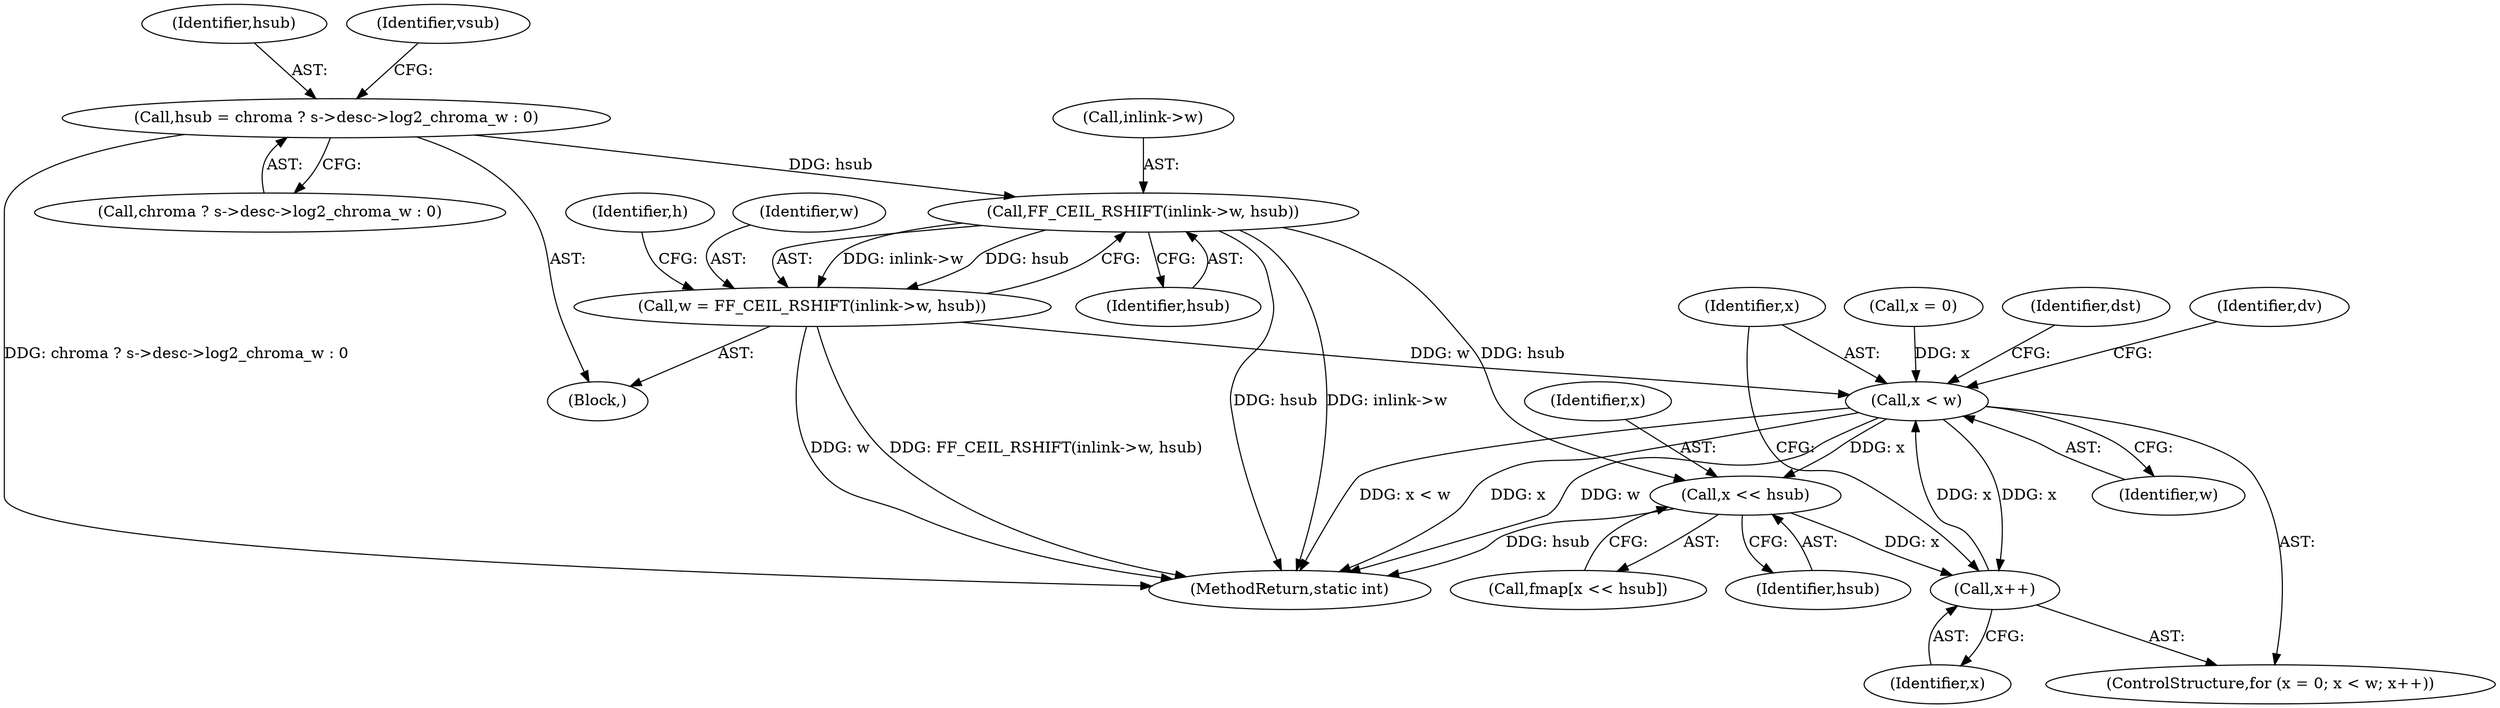 digraph "0_FFmpeg_e43a0a232dbf6d3c161823c2e07c52e76227a1bc_10@pointer" {
"1000407" [label="(Call,FF_CEIL_RSHIFT(inlink->w, hsub))"];
"1000383" [label="(Call,hsub = chroma ? s->desc->log2_chroma_w : 0)"];
"1000405" [label="(Call,w = FF_CEIL_RSHIFT(inlink->w, hsub))"];
"1000442" [label="(Call,x < w)"];
"1000445" [label="(Call,x++)"];
"1000464" [label="(Call,x << hsub)"];
"1000442" [label="(Call,x < w)"];
"1000445" [label="(Call,x++)"];
"1000411" [label="(Identifier,hsub)"];
"1000383" [label="(Call,hsub = chroma ? s->desc->log2_chroma_w : 0)"];
"1000505" [label="(MethodReturn,static int)"];
"1000443" [label="(Identifier,x)"];
"1000464" [label="(Call,x << hsub)"];
"1000462" [label="(Call,fmap[x << hsub])"];
"1000385" [label="(Call,chroma ? s->desc->log2_chroma_w : 0)"];
"1000384" [label="(Identifier,hsub)"];
"1000405" [label="(Call,w = FF_CEIL_RSHIFT(inlink->w, hsub))"];
"1000414" [label="(Identifier,h)"];
"1000408" [label="(Call,inlink->w)"];
"1000446" [label="(Identifier,x)"];
"1000327" [label="(Block,)"];
"1000444" [label="(Identifier,w)"];
"1000465" [label="(Identifier,x)"];
"1000438" [label="(ControlStructure,for (x = 0; x < w; x++))"];
"1000407" [label="(Call,FF_CEIL_RSHIFT(inlink->w, hsub))"];
"1000406" [label="(Identifier,w)"];
"1000491" [label="(Identifier,dst)"];
"1000466" [label="(Identifier,hsub)"];
"1000450" [label="(Identifier,dv)"];
"1000439" [label="(Call,x = 0)"];
"1000395" [label="(Identifier,vsub)"];
"1000407" -> "1000405"  [label="AST: "];
"1000407" -> "1000411"  [label="CFG: "];
"1000408" -> "1000407"  [label="AST: "];
"1000411" -> "1000407"  [label="AST: "];
"1000405" -> "1000407"  [label="CFG: "];
"1000407" -> "1000505"  [label="DDG: hsub"];
"1000407" -> "1000505"  [label="DDG: inlink->w"];
"1000407" -> "1000405"  [label="DDG: inlink->w"];
"1000407" -> "1000405"  [label="DDG: hsub"];
"1000383" -> "1000407"  [label="DDG: hsub"];
"1000407" -> "1000464"  [label="DDG: hsub"];
"1000383" -> "1000327"  [label="AST: "];
"1000383" -> "1000385"  [label="CFG: "];
"1000384" -> "1000383"  [label="AST: "];
"1000385" -> "1000383"  [label="AST: "];
"1000395" -> "1000383"  [label="CFG: "];
"1000383" -> "1000505"  [label="DDG: chroma ? s->desc->log2_chroma_w : 0"];
"1000405" -> "1000327"  [label="AST: "];
"1000406" -> "1000405"  [label="AST: "];
"1000414" -> "1000405"  [label="CFG: "];
"1000405" -> "1000505"  [label="DDG: FF_CEIL_RSHIFT(inlink->w, hsub)"];
"1000405" -> "1000505"  [label="DDG: w"];
"1000405" -> "1000442"  [label="DDG: w"];
"1000442" -> "1000438"  [label="AST: "];
"1000442" -> "1000444"  [label="CFG: "];
"1000443" -> "1000442"  [label="AST: "];
"1000444" -> "1000442"  [label="AST: "];
"1000450" -> "1000442"  [label="CFG: "];
"1000491" -> "1000442"  [label="CFG: "];
"1000442" -> "1000505"  [label="DDG: x < w"];
"1000442" -> "1000505"  [label="DDG: x"];
"1000442" -> "1000505"  [label="DDG: w"];
"1000439" -> "1000442"  [label="DDG: x"];
"1000445" -> "1000442"  [label="DDG: x"];
"1000442" -> "1000445"  [label="DDG: x"];
"1000442" -> "1000464"  [label="DDG: x"];
"1000445" -> "1000438"  [label="AST: "];
"1000445" -> "1000446"  [label="CFG: "];
"1000446" -> "1000445"  [label="AST: "];
"1000443" -> "1000445"  [label="CFG: "];
"1000464" -> "1000445"  [label="DDG: x"];
"1000464" -> "1000462"  [label="AST: "];
"1000464" -> "1000466"  [label="CFG: "];
"1000465" -> "1000464"  [label="AST: "];
"1000466" -> "1000464"  [label="AST: "];
"1000462" -> "1000464"  [label="CFG: "];
"1000464" -> "1000505"  [label="DDG: hsub"];
}
